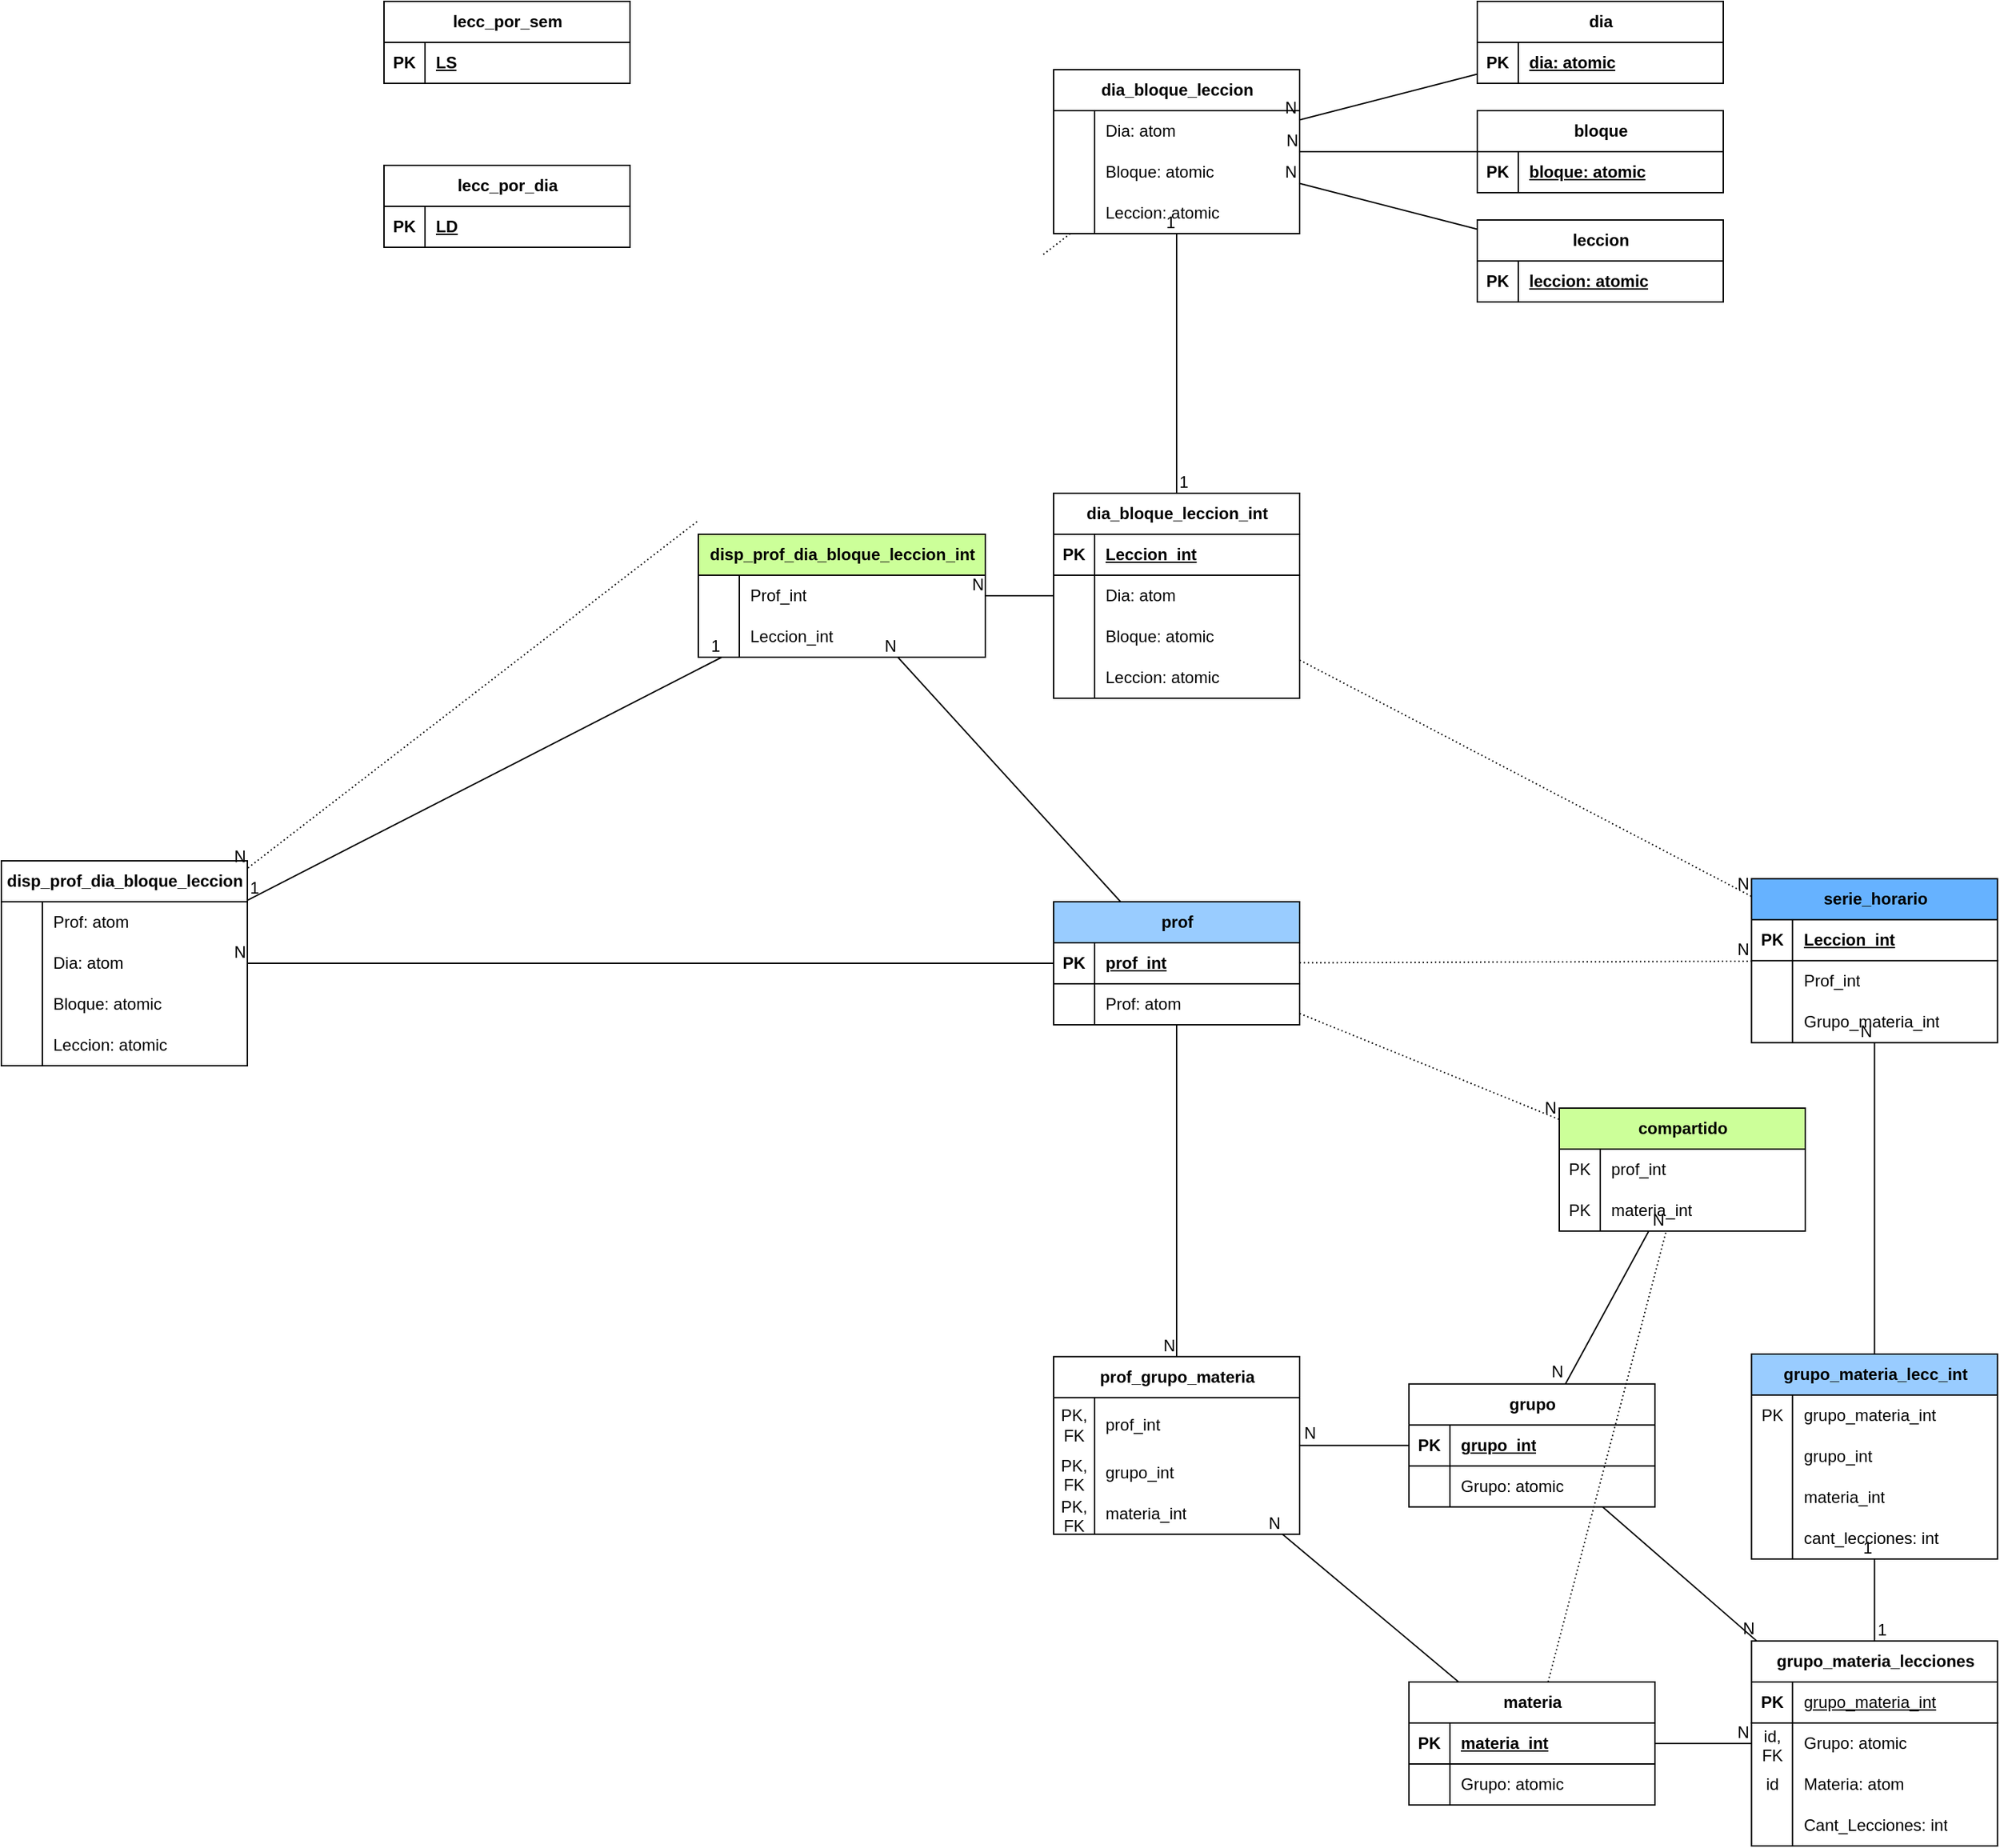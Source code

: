 <mxfile version="28.0.6">
  <diagram name="Page-1" id="GeTILX0_y5l8tgD7iR8F">
    <mxGraphModel dx="2692" dy="1402" grid="1" gridSize="10" guides="1" tooltips="1" connect="1" arrows="1" fold="1" page="1" pageScale="1" pageWidth="1100" pageHeight="850" math="0" shadow="0">
      <root>
        <mxCell id="0" />
        <mxCell id="1" parent="0" />
        <mxCell id="hDhLvtuu5sf_86cTKNf_-22" value="grupo" style="shape=table;startSize=30;container=1;collapsible=1;childLayout=tableLayout;fixedRows=1;rowLines=0;fontStyle=1;align=center;resizeLast=1;html=1;" parent="1" vertex="1">
          <mxGeometry x="1070" y="1051.86" width="180" height="90" as="geometry">
            <mxRectangle x="190" y="260" width="70" height="30" as="alternateBounds" />
          </mxGeometry>
        </mxCell>
        <mxCell id="hDhLvtuu5sf_86cTKNf_-23" value="" style="shape=tableRow;horizontal=0;startSize=0;swimlaneHead=0;swimlaneBody=0;fillColor=none;collapsible=0;dropTarget=0;points=[[0,0.5],[1,0.5]];portConstraint=eastwest;top=0;left=0;right=0;bottom=1;" parent="hDhLvtuu5sf_86cTKNf_-22" vertex="1">
          <mxGeometry y="30" width="180" height="30" as="geometry" />
        </mxCell>
        <mxCell id="hDhLvtuu5sf_86cTKNf_-24" value="PK" style="shape=partialRectangle;connectable=0;fillColor=none;top=0;left=0;bottom=0;right=0;fontStyle=1;overflow=hidden;whiteSpace=wrap;html=1;" parent="hDhLvtuu5sf_86cTKNf_-23" vertex="1">
          <mxGeometry width="30" height="30" as="geometry">
            <mxRectangle width="30" height="30" as="alternateBounds" />
          </mxGeometry>
        </mxCell>
        <mxCell id="hDhLvtuu5sf_86cTKNf_-25" value="grupo_int" style="shape=partialRectangle;connectable=0;fillColor=none;top=0;left=0;bottom=0;right=0;align=left;spacingLeft=6;fontStyle=5;overflow=hidden;whiteSpace=wrap;html=1;" parent="hDhLvtuu5sf_86cTKNf_-23" vertex="1">
          <mxGeometry x="30" width="150" height="30" as="geometry">
            <mxRectangle width="150" height="30" as="alternateBounds" />
          </mxGeometry>
        </mxCell>
        <mxCell id="hDhLvtuu5sf_86cTKNf_-26" value="" style="shape=tableRow;horizontal=0;startSize=0;swimlaneHead=0;swimlaneBody=0;fillColor=none;collapsible=0;dropTarget=0;points=[[0,0.5],[1,0.5]];portConstraint=eastwest;top=0;left=0;right=0;bottom=0;" parent="hDhLvtuu5sf_86cTKNf_-22" vertex="1">
          <mxGeometry y="60" width="180" height="30" as="geometry" />
        </mxCell>
        <mxCell id="hDhLvtuu5sf_86cTKNf_-27" value="" style="shape=partialRectangle;connectable=0;fillColor=none;top=0;left=0;bottom=0;right=0;editable=1;overflow=hidden;whiteSpace=wrap;html=1;" parent="hDhLvtuu5sf_86cTKNf_-26" vertex="1">
          <mxGeometry width="30" height="30" as="geometry">
            <mxRectangle width="30" height="30" as="alternateBounds" />
          </mxGeometry>
        </mxCell>
        <mxCell id="hDhLvtuu5sf_86cTKNf_-28" value="Grupo: atomic" style="shape=partialRectangle;connectable=0;fillColor=none;top=0;left=0;bottom=0;right=0;align=left;spacingLeft=6;overflow=hidden;whiteSpace=wrap;html=1;" parent="hDhLvtuu5sf_86cTKNf_-26" vertex="1">
          <mxGeometry x="30" width="150" height="30" as="geometry">
            <mxRectangle width="150" height="30" as="alternateBounds" />
          </mxGeometry>
        </mxCell>
        <mxCell id="hDhLvtuu5sf_86cTKNf_-56" value="lecc_por_dia" style="shape=table;startSize=30;container=1;collapsible=1;childLayout=tableLayout;fixedRows=1;rowLines=0;fontStyle=1;align=center;resizeLast=1;html=1;" parent="1" vertex="1">
          <mxGeometry x="320" y="160" width="180" height="60" as="geometry" />
        </mxCell>
        <mxCell id="hDhLvtuu5sf_86cTKNf_-57" value="" style="shape=tableRow;horizontal=0;startSize=0;swimlaneHead=0;swimlaneBody=0;fillColor=none;collapsible=0;dropTarget=0;points=[[0,0.5],[1,0.5]];portConstraint=eastwest;top=0;left=0;right=0;bottom=1;" parent="hDhLvtuu5sf_86cTKNf_-56" vertex="1">
          <mxGeometry y="30" width="180" height="30" as="geometry" />
        </mxCell>
        <mxCell id="hDhLvtuu5sf_86cTKNf_-58" value="PK" style="shape=partialRectangle;connectable=0;fillColor=none;top=0;left=0;bottom=0;right=0;fontStyle=1;overflow=hidden;whiteSpace=wrap;html=1;" parent="hDhLvtuu5sf_86cTKNf_-57" vertex="1">
          <mxGeometry width="30" height="30" as="geometry">
            <mxRectangle width="30" height="30" as="alternateBounds" />
          </mxGeometry>
        </mxCell>
        <mxCell id="hDhLvtuu5sf_86cTKNf_-59" value="LD" style="shape=partialRectangle;connectable=0;fillColor=none;top=0;left=0;bottom=0;right=0;align=left;spacingLeft=6;fontStyle=5;overflow=hidden;whiteSpace=wrap;html=1;" parent="hDhLvtuu5sf_86cTKNf_-57" vertex="1">
          <mxGeometry x="30" width="150" height="30" as="geometry">
            <mxRectangle width="150" height="30" as="alternateBounds" />
          </mxGeometry>
        </mxCell>
        <mxCell id="hDhLvtuu5sf_86cTKNf_-72" value="prof" style="shape=table;startSize=30;container=1;collapsible=1;childLayout=tableLayout;fixedRows=1;rowLines=0;fontStyle=1;align=center;resizeLast=1;html=1;fillColor=#99CCFF;" parent="1" vertex="1">
          <mxGeometry x="810" y="699" width="180" height="90" as="geometry">
            <mxRectangle x="190" y="260" width="70" height="30" as="alternateBounds" />
          </mxGeometry>
        </mxCell>
        <mxCell id="hDhLvtuu5sf_86cTKNf_-73" value="" style="shape=tableRow;horizontal=0;startSize=0;swimlaneHead=0;swimlaneBody=0;fillColor=none;collapsible=0;dropTarget=0;points=[[0,0.5],[1,0.5]];portConstraint=eastwest;top=0;left=0;right=0;bottom=1;" parent="hDhLvtuu5sf_86cTKNf_-72" vertex="1">
          <mxGeometry y="30" width="180" height="30" as="geometry" />
        </mxCell>
        <mxCell id="hDhLvtuu5sf_86cTKNf_-74" value="PK" style="shape=partialRectangle;connectable=0;fillColor=none;top=0;left=0;bottom=0;right=0;fontStyle=1;overflow=hidden;whiteSpace=wrap;html=1;" parent="hDhLvtuu5sf_86cTKNf_-73" vertex="1">
          <mxGeometry width="30" height="30" as="geometry">
            <mxRectangle width="30" height="30" as="alternateBounds" />
          </mxGeometry>
        </mxCell>
        <mxCell id="hDhLvtuu5sf_86cTKNf_-75" value="prof_int" style="shape=partialRectangle;connectable=0;fillColor=none;top=0;left=0;bottom=0;right=0;align=left;spacingLeft=6;fontStyle=5;overflow=hidden;whiteSpace=wrap;html=1;" parent="hDhLvtuu5sf_86cTKNf_-73" vertex="1">
          <mxGeometry x="30" width="150" height="30" as="geometry">
            <mxRectangle width="150" height="30" as="alternateBounds" />
          </mxGeometry>
        </mxCell>
        <mxCell id="hDhLvtuu5sf_86cTKNf_-76" value="" style="shape=tableRow;horizontal=0;startSize=0;swimlaneHead=0;swimlaneBody=0;fillColor=none;collapsible=0;dropTarget=0;points=[[0,0.5],[1,0.5]];portConstraint=eastwest;top=0;left=0;right=0;bottom=0;" parent="hDhLvtuu5sf_86cTKNf_-72" vertex="1">
          <mxGeometry y="60" width="180" height="30" as="geometry" />
        </mxCell>
        <mxCell id="hDhLvtuu5sf_86cTKNf_-77" value="" style="shape=partialRectangle;connectable=0;fillColor=none;top=0;left=0;bottom=0;right=0;editable=1;overflow=hidden;whiteSpace=wrap;html=1;" parent="hDhLvtuu5sf_86cTKNf_-76" vertex="1">
          <mxGeometry width="30" height="30" as="geometry">
            <mxRectangle width="30" height="30" as="alternateBounds" />
          </mxGeometry>
        </mxCell>
        <mxCell id="hDhLvtuu5sf_86cTKNf_-78" value="Prof: atom" style="shape=partialRectangle;connectable=0;fillColor=none;top=0;left=0;bottom=0;right=0;align=left;spacingLeft=6;overflow=hidden;whiteSpace=wrap;html=1;" parent="hDhLvtuu5sf_86cTKNf_-76" vertex="1">
          <mxGeometry x="30" width="150" height="30" as="geometry">
            <mxRectangle width="150" height="30" as="alternateBounds" />
          </mxGeometry>
        </mxCell>
        <mxCell id="hDhLvtuu5sf_86cTKNf_-96" value="prof_grupo_materia" style="shape=table;startSize=30;container=1;collapsible=1;childLayout=tableLayout;fixedRows=1;rowLines=0;fontStyle=1;align=center;resizeLast=1;html=1;" parent="1" vertex="1">
          <mxGeometry x="810" y="1031.86" width="180" height="130" as="geometry" />
        </mxCell>
        <mxCell id="hDhLvtuu5sf_86cTKNf_-100" value="" style="shape=tableRow;horizontal=0;startSize=0;swimlaneHead=0;swimlaneBody=0;fillColor=none;collapsible=0;dropTarget=0;points=[[0,0.5],[1,0.5]];portConstraint=eastwest;top=0;left=0;right=0;bottom=0;" parent="hDhLvtuu5sf_86cTKNf_-96" vertex="1">
          <mxGeometry y="30" width="180" height="40" as="geometry" />
        </mxCell>
        <mxCell id="hDhLvtuu5sf_86cTKNf_-101" value="PK, FK" style="shape=partialRectangle;connectable=0;fillColor=none;top=0;left=0;bottom=0;right=0;editable=1;overflow=hidden;whiteSpace=wrap;html=1;" parent="hDhLvtuu5sf_86cTKNf_-100" vertex="1">
          <mxGeometry width="30" height="40" as="geometry">
            <mxRectangle width="30" height="40" as="alternateBounds" />
          </mxGeometry>
        </mxCell>
        <mxCell id="hDhLvtuu5sf_86cTKNf_-102" value="prof_int" style="shape=partialRectangle;connectable=0;fillColor=none;top=0;left=0;bottom=0;right=0;align=left;spacingLeft=6;overflow=hidden;whiteSpace=wrap;html=1;" parent="hDhLvtuu5sf_86cTKNf_-100" vertex="1">
          <mxGeometry x="30" width="150" height="40" as="geometry">
            <mxRectangle width="150" height="40" as="alternateBounds" />
          </mxGeometry>
        </mxCell>
        <mxCell id="hDhLvtuu5sf_86cTKNf_-103" value="" style="shape=tableRow;horizontal=0;startSize=0;swimlaneHead=0;swimlaneBody=0;fillColor=none;collapsible=0;dropTarget=0;points=[[0,0.5],[1,0.5]];portConstraint=eastwest;top=0;left=0;right=0;bottom=0;" parent="hDhLvtuu5sf_86cTKNf_-96" vertex="1">
          <mxGeometry y="70" width="180" height="30" as="geometry" />
        </mxCell>
        <mxCell id="hDhLvtuu5sf_86cTKNf_-104" value="PK, FK" style="shape=partialRectangle;connectable=0;fillColor=none;top=0;left=0;bottom=0;right=0;editable=1;overflow=hidden;whiteSpace=wrap;html=1;" parent="hDhLvtuu5sf_86cTKNf_-103" vertex="1">
          <mxGeometry width="30" height="30" as="geometry">
            <mxRectangle width="30" height="30" as="alternateBounds" />
          </mxGeometry>
        </mxCell>
        <mxCell id="hDhLvtuu5sf_86cTKNf_-105" value="grupo_int" style="shape=partialRectangle;connectable=0;fillColor=none;top=0;left=0;bottom=0;right=0;align=left;spacingLeft=6;overflow=hidden;whiteSpace=wrap;html=1;" parent="hDhLvtuu5sf_86cTKNf_-103" vertex="1">
          <mxGeometry x="30" width="150" height="30" as="geometry">
            <mxRectangle width="150" height="30" as="alternateBounds" />
          </mxGeometry>
        </mxCell>
        <mxCell id="hDhLvtuu5sf_86cTKNf_-106" value="" style="shape=tableRow;horizontal=0;startSize=0;swimlaneHead=0;swimlaneBody=0;fillColor=none;collapsible=0;dropTarget=0;points=[[0,0.5],[1,0.5]];portConstraint=eastwest;top=0;left=0;right=0;bottom=0;" parent="hDhLvtuu5sf_86cTKNf_-96" vertex="1">
          <mxGeometry y="100" width="180" height="30" as="geometry" />
        </mxCell>
        <mxCell id="hDhLvtuu5sf_86cTKNf_-107" value="PK, FK" style="shape=partialRectangle;connectable=0;fillColor=none;top=0;left=0;bottom=0;right=0;editable=1;overflow=hidden;whiteSpace=wrap;html=1;" parent="hDhLvtuu5sf_86cTKNf_-106" vertex="1">
          <mxGeometry width="30" height="30" as="geometry">
            <mxRectangle width="30" height="30" as="alternateBounds" />
          </mxGeometry>
        </mxCell>
        <mxCell id="hDhLvtuu5sf_86cTKNf_-108" value="materia_int" style="shape=partialRectangle;connectable=0;fillColor=none;top=0;left=0;bottom=0;right=0;align=left;spacingLeft=6;overflow=hidden;whiteSpace=wrap;html=1;" parent="hDhLvtuu5sf_86cTKNf_-106" vertex="1">
          <mxGeometry x="30" width="150" height="30" as="geometry">
            <mxRectangle width="150" height="30" as="alternateBounds" />
          </mxGeometry>
        </mxCell>
        <mxCell id="hDhLvtuu5sf_86cTKNf_-128" value="serie_horario" style="shape=table;startSize=30;container=1;collapsible=1;childLayout=tableLayout;fixedRows=1;rowLines=0;fontStyle=1;align=center;resizeLast=1;html=1;fillColor=#66B2FF;" parent="1" vertex="1">
          <mxGeometry x="1320.68" y="682.14" width="180" height="120" as="geometry" />
        </mxCell>
        <mxCell id="hDhLvtuu5sf_86cTKNf_-129" value="" style="shape=tableRow;horizontal=0;startSize=0;swimlaneHead=0;swimlaneBody=0;fillColor=none;collapsible=0;dropTarget=0;points=[[0,0.5],[1,0.5]];portConstraint=eastwest;top=0;left=0;right=0;bottom=1;" parent="hDhLvtuu5sf_86cTKNf_-128" vertex="1">
          <mxGeometry y="30" width="180" height="30" as="geometry" />
        </mxCell>
        <mxCell id="hDhLvtuu5sf_86cTKNf_-130" value="PK" style="shape=partialRectangle;connectable=0;fillColor=none;top=0;left=0;bottom=0;right=0;fontStyle=1;overflow=hidden;whiteSpace=wrap;html=1;" parent="hDhLvtuu5sf_86cTKNf_-129" vertex="1">
          <mxGeometry width="30" height="30" as="geometry">
            <mxRectangle width="30" height="30" as="alternateBounds" />
          </mxGeometry>
        </mxCell>
        <mxCell id="hDhLvtuu5sf_86cTKNf_-131" value="Leccion_int" style="shape=partialRectangle;connectable=0;fillColor=none;top=0;left=0;bottom=0;right=0;align=left;spacingLeft=6;fontStyle=5;overflow=hidden;whiteSpace=wrap;html=1;" parent="hDhLvtuu5sf_86cTKNf_-129" vertex="1">
          <mxGeometry x="30" width="150" height="30" as="geometry">
            <mxRectangle width="150" height="30" as="alternateBounds" />
          </mxGeometry>
        </mxCell>
        <mxCell id="hDhLvtuu5sf_86cTKNf_-138" value="" style="shape=tableRow;horizontal=0;startSize=0;swimlaneHead=0;swimlaneBody=0;fillColor=none;collapsible=0;dropTarget=0;points=[[0,0.5],[1,0.5]];portConstraint=eastwest;top=0;left=0;right=0;bottom=0;" parent="hDhLvtuu5sf_86cTKNf_-128" vertex="1">
          <mxGeometry y="60" width="180" height="30" as="geometry" />
        </mxCell>
        <mxCell id="hDhLvtuu5sf_86cTKNf_-139" value="" style="shape=partialRectangle;connectable=0;fillColor=none;top=0;left=0;bottom=0;right=0;editable=1;overflow=hidden;whiteSpace=wrap;html=1;" parent="hDhLvtuu5sf_86cTKNf_-138" vertex="1">
          <mxGeometry width="30" height="30" as="geometry">
            <mxRectangle width="30" height="30" as="alternateBounds" />
          </mxGeometry>
        </mxCell>
        <mxCell id="hDhLvtuu5sf_86cTKNf_-140" value="Prof_int" style="shape=partialRectangle;connectable=0;fillColor=none;top=0;left=0;bottom=0;right=0;align=left;spacingLeft=6;overflow=hidden;whiteSpace=wrap;html=1;" parent="hDhLvtuu5sf_86cTKNf_-138" vertex="1">
          <mxGeometry x="30" width="150" height="30" as="geometry">
            <mxRectangle width="150" height="30" as="alternateBounds" />
          </mxGeometry>
        </mxCell>
        <mxCell id="hDhLvtuu5sf_86cTKNf_-141" value="" style="shape=tableRow;horizontal=0;startSize=0;swimlaneHead=0;swimlaneBody=0;fillColor=none;collapsible=0;dropTarget=0;points=[[0,0.5],[1,0.5]];portConstraint=eastwest;top=0;left=0;right=0;bottom=0;" parent="hDhLvtuu5sf_86cTKNf_-128" vertex="1">
          <mxGeometry y="90" width="180" height="30" as="geometry" />
        </mxCell>
        <mxCell id="hDhLvtuu5sf_86cTKNf_-142" value="" style="shape=partialRectangle;connectable=0;fillColor=none;top=0;left=0;bottom=0;right=0;editable=1;overflow=hidden;whiteSpace=wrap;html=1;" parent="hDhLvtuu5sf_86cTKNf_-141" vertex="1">
          <mxGeometry width="30" height="30" as="geometry">
            <mxRectangle width="30" height="30" as="alternateBounds" />
          </mxGeometry>
        </mxCell>
        <mxCell id="hDhLvtuu5sf_86cTKNf_-143" value="Grupo_materia_int" style="shape=partialRectangle;connectable=0;fillColor=none;top=0;left=0;bottom=0;right=0;align=left;spacingLeft=6;overflow=hidden;whiteSpace=wrap;html=1;" parent="hDhLvtuu5sf_86cTKNf_-141" vertex="1">
          <mxGeometry x="30" width="150" height="30" as="geometry">
            <mxRectangle width="150" height="30" as="alternateBounds" />
          </mxGeometry>
        </mxCell>
        <mxCell id="hDhLvtuu5sf_86cTKNf_-160" value="" style="endArrow=none;html=1;rounded=0;dashed=1;dashPattern=1 2;" parent="1" source="hDhLvtuu5sf_86cTKNf_-72" target="hDhLvtuu5sf_86cTKNf_-128" edge="1">
          <mxGeometry relative="1" as="geometry">
            <mxPoint x="1490" y="220" as="sourcePoint" />
            <mxPoint x="1650" y="220" as="targetPoint" />
          </mxGeometry>
        </mxCell>
        <mxCell id="hDhLvtuu5sf_86cTKNf_-161" value="N" style="resizable=0;html=1;whiteSpace=wrap;align=right;verticalAlign=bottom;" parent="hDhLvtuu5sf_86cTKNf_-160" connectable="0" vertex="1">
          <mxGeometry x="1" relative="1" as="geometry" />
        </mxCell>
        <mxCell id="hDhLvtuu5sf_86cTKNf_-164" value="dia_bloque_leccion" style="shape=table;startSize=30;container=1;collapsible=1;childLayout=tableLayout;fixedRows=1;rowLines=0;fontStyle=1;align=center;resizeLast=1;html=1;" parent="1" vertex="1">
          <mxGeometry x="810" y="90" width="180" height="120" as="geometry" />
        </mxCell>
        <mxCell id="hDhLvtuu5sf_86cTKNf_-168" value="" style="shape=tableRow;horizontal=0;startSize=0;swimlaneHead=0;swimlaneBody=0;fillColor=none;collapsible=0;dropTarget=0;points=[[0,0.5],[1,0.5]];portConstraint=eastwest;top=0;left=0;right=0;bottom=0;" parent="hDhLvtuu5sf_86cTKNf_-164" vertex="1">
          <mxGeometry y="30" width="180" height="30" as="geometry" />
        </mxCell>
        <mxCell id="hDhLvtuu5sf_86cTKNf_-169" value="" style="shape=partialRectangle;connectable=0;fillColor=none;top=0;left=0;bottom=0;right=0;editable=1;overflow=hidden;whiteSpace=wrap;html=1;" parent="hDhLvtuu5sf_86cTKNf_-168" vertex="1">
          <mxGeometry width="30" height="30" as="geometry">
            <mxRectangle width="30" height="30" as="alternateBounds" />
          </mxGeometry>
        </mxCell>
        <mxCell id="hDhLvtuu5sf_86cTKNf_-170" value="Dia: atom" style="shape=partialRectangle;connectable=0;fillColor=none;top=0;left=0;bottom=0;right=0;align=left;spacingLeft=6;overflow=hidden;whiteSpace=wrap;html=1;" parent="hDhLvtuu5sf_86cTKNf_-168" vertex="1">
          <mxGeometry x="30" width="150" height="30" as="geometry">
            <mxRectangle width="150" height="30" as="alternateBounds" />
          </mxGeometry>
        </mxCell>
        <mxCell id="hDhLvtuu5sf_86cTKNf_-171" value="" style="shape=tableRow;horizontal=0;startSize=0;swimlaneHead=0;swimlaneBody=0;fillColor=none;collapsible=0;dropTarget=0;points=[[0,0.5],[1,0.5]];portConstraint=eastwest;top=0;left=0;right=0;bottom=0;" parent="hDhLvtuu5sf_86cTKNf_-164" vertex="1">
          <mxGeometry y="60" width="180" height="30" as="geometry" />
        </mxCell>
        <mxCell id="hDhLvtuu5sf_86cTKNf_-172" value="" style="shape=partialRectangle;connectable=0;fillColor=none;top=0;left=0;bottom=0;right=0;editable=1;overflow=hidden;whiteSpace=wrap;html=1;" parent="hDhLvtuu5sf_86cTKNf_-171" vertex="1">
          <mxGeometry width="30" height="30" as="geometry">
            <mxRectangle width="30" height="30" as="alternateBounds" />
          </mxGeometry>
        </mxCell>
        <mxCell id="hDhLvtuu5sf_86cTKNf_-173" value="Bloque: atomic" style="shape=partialRectangle;connectable=0;fillColor=none;top=0;left=0;bottom=0;right=0;align=left;spacingLeft=6;overflow=hidden;whiteSpace=wrap;html=1;" parent="hDhLvtuu5sf_86cTKNf_-171" vertex="1">
          <mxGeometry x="30" width="150" height="30" as="geometry">
            <mxRectangle width="150" height="30" as="alternateBounds" />
          </mxGeometry>
        </mxCell>
        <mxCell id="hDhLvtuu5sf_86cTKNf_-174" value="" style="shape=tableRow;horizontal=0;startSize=0;swimlaneHead=0;swimlaneBody=0;fillColor=none;collapsible=0;dropTarget=0;points=[[0,0.5],[1,0.5]];portConstraint=eastwest;top=0;left=0;right=0;bottom=0;" parent="hDhLvtuu5sf_86cTKNf_-164" vertex="1">
          <mxGeometry y="90" width="180" height="30" as="geometry" />
        </mxCell>
        <mxCell id="hDhLvtuu5sf_86cTKNf_-175" value="" style="shape=partialRectangle;connectable=0;fillColor=none;top=0;left=0;bottom=0;right=0;editable=1;overflow=hidden;whiteSpace=wrap;html=1;" parent="hDhLvtuu5sf_86cTKNf_-174" vertex="1">
          <mxGeometry width="30" height="30" as="geometry">
            <mxRectangle width="30" height="30" as="alternateBounds" />
          </mxGeometry>
        </mxCell>
        <mxCell id="hDhLvtuu5sf_86cTKNf_-176" value="Leccion: atomic" style="shape=partialRectangle;connectable=0;fillColor=none;top=0;left=0;bottom=0;right=0;align=left;spacingLeft=6;overflow=hidden;whiteSpace=wrap;html=1;" parent="hDhLvtuu5sf_86cTKNf_-174" vertex="1">
          <mxGeometry x="30" width="150" height="30" as="geometry">
            <mxRectangle width="150" height="30" as="alternateBounds" />
          </mxGeometry>
        </mxCell>
        <mxCell id="hDhLvtuu5sf_86cTKNf_-177" value="dia_bloque_leccion_int" style="shape=table;startSize=30;container=1;collapsible=1;childLayout=tableLayout;fixedRows=1;rowLines=0;fontStyle=1;align=center;resizeLast=1;html=1;" parent="1" vertex="1">
          <mxGeometry x="810" y="400" width="180" height="150" as="geometry" />
        </mxCell>
        <mxCell id="hDhLvtuu5sf_86cTKNf_-178" value="" style="shape=tableRow;horizontal=0;startSize=0;swimlaneHead=0;swimlaneBody=0;fillColor=none;collapsible=0;dropTarget=0;points=[[0,0.5],[1,0.5]];portConstraint=eastwest;top=0;left=0;right=0;bottom=1;" parent="hDhLvtuu5sf_86cTKNf_-177" vertex="1">
          <mxGeometry y="30" width="180" height="30" as="geometry" />
        </mxCell>
        <mxCell id="hDhLvtuu5sf_86cTKNf_-179" value="PK" style="shape=partialRectangle;connectable=0;fillColor=none;top=0;left=0;bottom=0;right=0;fontStyle=1;overflow=hidden;whiteSpace=wrap;html=1;" parent="hDhLvtuu5sf_86cTKNf_-178" vertex="1">
          <mxGeometry width="30" height="30" as="geometry">
            <mxRectangle width="30" height="30" as="alternateBounds" />
          </mxGeometry>
        </mxCell>
        <mxCell id="hDhLvtuu5sf_86cTKNf_-180" value="Leccion_int" style="shape=partialRectangle;connectable=0;fillColor=none;top=0;left=0;bottom=0;right=0;align=left;spacingLeft=6;fontStyle=5;overflow=hidden;whiteSpace=wrap;html=1;" parent="hDhLvtuu5sf_86cTKNf_-178" vertex="1">
          <mxGeometry x="30" width="150" height="30" as="geometry">
            <mxRectangle width="150" height="30" as="alternateBounds" />
          </mxGeometry>
        </mxCell>
        <mxCell id="hDhLvtuu5sf_86cTKNf_-181" value="" style="shape=tableRow;horizontal=0;startSize=0;swimlaneHead=0;swimlaneBody=0;fillColor=none;collapsible=0;dropTarget=0;points=[[0,0.5],[1,0.5]];portConstraint=eastwest;top=0;left=0;right=0;bottom=0;" parent="hDhLvtuu5sf_86cTKNf_-177" vertex="1">
          <mxGeometry y="60" width="180" height="30" as="geometry" />
        </mxCell>
        <mxCell id="hDhLvtuu5sf_86cTKNf_-182" value="" style="shape=partialRectangle;connectable=0;fillColor=none;top=0;left=0;bottom=0;right=0;editable=1;overflow=hidden;whiteSpace=wrap;html=1;" parent="hDhLvtuu5sf_86cTKNf_-181" vertex="1">
          <mxGeometry width="30" height="30" as="geometry">
            <mxRectangle width="30" height="30" as="alternateBounds" />
          </mxGeometry>
        </mxCell>
        <mxCell id="hDhLvtuu5sf_86cTKNf_-183" value="Dia: atom" style="shape=partialRectangle;connectable=0;fillColor=none;top=0;left=0;bottom=0;right=0;align=left;spacingLeft=6;overflow=hidden;whiteSpace=wrap;html=1;" parent="hDhLvtuu5sf_86cTKNf_-181" vertex="1">
          <mxGeometry x="30" width="150" height="30" as="geometry">
            <mxRectangle width="150" height="30" as="alternateBounds" />
          </mxGeometry>
        </mxCell>
        <mxCell id="hDhLvtuu5sf_86cTKNf_-184" value="" style="shape=tableRow;horizontal=0;startSize=0;swimlaneHead=0;swimlaneBody=0;fillColor=none;collapsible=0;dropTarget=0;points=[[0,0.5],[1,0.5]];portConstraint=eastwest;top=0;left=0;right=0;bottom=0;" parent="hDhLvtuu5sf_86cTKNf_-177" vertex="1">
          <mxGeometry y="90" width="180" height="30" as="geometry" />
        </mxCell>
        <mxCell id="hDhLvtuu5sf_86cTKNf_-185" value="" style="shape=partialRectangle;connectable=0;fillColor=none;top=0;left=0;bottom=0;right=0;editable=1;overflow=hidden;whiteSpace=wrap;html=1;" parent="hDhLvtuu5sf_86cTKNf_-184" vertex="1">
          <mxGeometry width="30" height="30" as="geometry">
            <mxRectangle width="30" height="30" as="alternateBounds" />
          </mxGeometry>
        </mxCell>
        <mxCell id="hDhLvtuu5sf_86cTKNf_-186" value="Bloque: atomic" style="shape=partialRectangle;connectable=0;fillColor=none;top=0;left=0;bottom=0;right=0;align=left;spacingLeft=6;overflow=hidden;whiteSpace=wrap;html=1;" parent="hDhLvtuu5sf_86cTKNf_-184" vertex="1">
          <mxGeometry x="30" width="150" height="30" as="geometry">
            <mxRectangle width="150" height="30" as="alternateBounds" />
          </mxGeometry>
        </mxCell>
        <mxCell id="hDhLvtuu5sf_86cTKNf_-187" value="" style="shape=tableRow;horizontal=0;startSize=0;swimlaneHead=0;swimlaneBody=0;fillColor=none;collapsible=0;dropTarget=0;points=[[0,0.5],[1,0.5]];portConstraint=eastwest;top=0;left=0;right=0;bottom=0;" parent="hDhLvtuu5sf_86cTKNf_-177" vertex="1">
          <mxGeometry y="120" width="180" height="30" as="geometry" />
        </mxCell>
        <mxCell id="hDhLvtuu5sf_86cTKNf_-188" value="" style="shape=partialRectangle;connectable=0;fillColor=none;top=0;left=0;bottom=0;right=0;editable=1;overflow=hidden;whiteSpace=wrap;html=1;" parent="hDhLvtuu5sf_86cTKNf_-187" vertex="1">
          <mxGeometry width="30" height="30" as="geometry">
            <mxRectangle width="30" height="30" as="alternateBounds" />
          </mxGeometry>
        </mxCell>
        <mxCell id="hDhLvtuu5sf_86cTKNf_-189" value="Leccion: atomic" style="shape=partialRectangle;connectable=0;fillColor=none;top=0;left=0;bottom=0;right=0;align=left;spacingLeft=6;overflow=hidden;whiteSpace=wrap;html=1;" parent="hDhLvtuu5sf_86cTKNf_-187" vertex="1">
          <mxGeometry x="30" width="150" height="30" as="geometry">
            <mxRectangle width="150" height="30" as="alternateBounds" />
          </mxGeometry>
        </mxCell>
        <mxCell id="hDhLvtuu5sf_86cTKNf_-190" value="" style="endArrow=none;html=1;rounded=0;" parent="1" source="hDhLvtuu5sf_86cTKNf_-177" target="hDhLvtuu5sf_86cTKNf_-164" edge="1">
          <mxGeometry relative="1" as="geometry">
            <mxPoint x="670" y="80" as="sourcePoint" />
            <mxPoint x="830" y="80" as="targetPoint" />
          </mxGeometry>
        </mxCell>
        <mxCell id="hDhLvtuu5sf_86cTKNf_-191" value="1" style="resizable=0;html=1;whiteSpace=wrap;align=left;verticalAlign=bottom;" parent="hDhLvtuu5sf_86cTKNf_-190" connectable="0" vertex="1">
          <mxGeometry x="-1" relative="1" as="geometry" />
        </mxCell>
        <mxCell id="hDhLvtuu5sf_86cTKNf_-192" value="1" style="resizable=0;html=1;whiteSpace=wrap;align=right;verticalAlign=bottom;" parent="hDhLvtuu5sf_86cTKNf_-190" connectable="0" vertex="1">
          <mxGeometry x="1" relative="1" as="geometry" />
        </mxCell>
        <mxCell id="hDhLvtuu5sf_86cTKNf_-193" value="" style="endArrow=none;html=1;rounded=0;dashed=1;dashPattern=1 2;" parent="1" source="hDhLvtuu5sf_86cTKNf_-177" target="hDhLvtuu5sf_86cTKNf_-128" edge="1">
          <mxGeometry relative="1" as="geometry">
            <mxPoint x="890" y="30" as="sourcePoint" />
            <mxPoint x="1050" y="30" as="targetPoint" />
          </mxGeometry>
        </mxCell>
        <mxCell id="hDhLvtuu5sf_86cTKNf_-194" value="N" style="resizable=0;html=1;whiteSpace=wrap;align=right;verticalAlign=bottom;" parent="hDhLvtuu5sf_86cTKNf_-193" connectable="0" vertex="1">
          <mxGeometry x="1" relative="1" as="geometry" />
        </mxCell>
        <mxCell id="hDhLvtuu5sf_86cTKNf_-208" value="disp_prof_dia_bloque_leccion" style="shape=table;startSize=30;container=1;collapsible=1;childLayout=tableLayout;fixedRows=1;rowLines=0;fontStyle=1;align=center;resizeLast=1;html=1;" parent="1" vertex="1">
          <mxGeometry x="40" y="669" width="180" height="150" as="geometry" />
        </mxCell>
        <mxCell id="hDhLvtuu5sf_86cTKNf_-212" value="" style="shape=tableRow;horizontal=0;startSize=0;swimlaneHead=0;swimlaneBody=0;fillColor=none;collapsible=0;dropTarget=0;points=[[0,0.5],[1,0.5]];portConstraint=eastwest;top=0;left=0;right=0;bottom=0;" parent="hDhLvtuu5sf_86cTKNf_-208" vertex="1">
          <mxGeometry y="30" width="180" height="30" as="geometry" />
        </mxCell>
        <mxCell id="hDhLvtuu5sf_86cTKNf_-213" value="" style="shape=partialRectangle;connectable=0;fillColor=none;top=0;left=0;bottom=0;right=0;editable=1;overflow=hidden;whiteSpace=wrap;html=1;" parent="hDhLvtuu5sf_86cTKNf_-212" vertex="1">
          <mxGeometry width="30" height="30" as="geometry">
            <mxRectangle width="30" height="30" as="alternateBounds" />
          </mxGeometry>
        </mxCell>
        <mxCell id="hDhLvtuu5sf_86cTKNf_-214" value="Prof: atom" style="shape=partialRectangle;connectable=0;fillColor=none;top=0;left=0;bottom=0;right=0;align=left;spacingLeft=6;overflow=hidden;whiteSpace=wrap;html=1;" parent="hDhLvtuu5sf_86cTKNf_-212" vertex="1">
          <mxGeometry x="30" width="150" height="30" as="geometry">
            <mxRectangle width="150" height="30" as="alternateBounds" />
          </mxGeometry>
        </mxCell>
        <mxCell id="hDhLvtuu5sf_86cTKNf_-215" value="" style="shape=tableRow;horizontal=0;startSize=0;swimlaneHead=0;swimlaneBody=0;fillColor=none;collapsible=0;dropTarget=0;points=[[0,0.5],[1,0.5]];portConstraint=eastwest;top=0;left=0;right=0;bottom=0;" parent="hDhLvtuu5sf_86cTKNf_-208" vertex="1">
          <mxGeometry y="60" width="180" height="30" as="geometry" />
        </mxCell>
        <mxCell id="hDhLvtuu5sf_86cTKNf_-216" value="" style="shape=partialRectangle;connectable=0;fillColor=none;top=0;left=0;bottom=0;right=0;editable=1;overflow=hidden;whiteSpace=wrap;html=1;" parent="hDhLvtuu5sf_86cTKNf_-215" vertex="1">
          <mxGeometry width="30" height="30" as="geometry">
            <mxRectangle width="30" height="30" as="alternateBounds" />
          </mxGeometry>
        </mxCell>
        <mxCell id="hDhLvtuu5sf_86cTKNf_-217" value="Dia: atom" style="shape=partialRectangle;connectable=0;fillColor=none;top=0;left=0;bottom=0;right=0;align=left;spacingLeft=6;overflow=hidden;whiteSpace=wrap;html=1;" parent="hDhLvtuu5sf_86cTKNf_-215" vertex="1">
          <mxGeometry x="30" width="150" height="30" as="geometry">
            <mxRectangle width="150" height="30" as="alternateBounds" />
          </mxGeometry>
        </mxCell>
        <mxCell id="hDhLvtuu5sf_86cTKNf_-218" value="" style="shape=tableRow;horizontal=0;startSize=0;swimlaneHead=0;swimlaneBody=0;fillColor=none;collapsible=0;dropTarget=0;points=[[0,0.5],[1,0.5]];portConstraint=eastwest;top=0;left=0;right=0;bottom=0;" parent="hDhLvtuu5sf_86cTKNf_-208" vertex="1">
          <mxGeometry y="90" width="180" height="30" as="geometry" />
        </mxCell>
        <mxCell id="hDhLvtuu5sf_86cTKNf_-219" value="" style="shape=partialRectangle;connectable=0;fillColor=none;top=0;left=0;bottom=0;right=0;editable=1;overflow=hidden;whiteSpace=wrap;html=1;" parent="hDhLvtuu5sf_86cTKNf_-218" vertex="1">
          <mxGeometry width="30" height="30" as="geometry">
            <mxRectangle width="30" height="30" as="alternateBounds" />
          </mxGeometry>
        </mxCell>
        <mxCell id="hDhLvtuu5sf_86cTKNf_-220" value="Bloque: atomic" style="shape=partialRectangle;connectable=0;fillColor=none;top=0;left=0;bottom=0;right=0;align=left;spacingLeft=6;overflow=hidden;whiteSpace=wrap;html=1;" parent="hDhLvtuu5sf_86cTKNf_-218" vertex="1">
          <mxGeometry x="30" width="150" height="30" as="geometry">
            <mxRectangle width="150" height="30" as="alternateBounds" />
          </mxGeometry>
        </mxCell>
        <mxCell id="hDhLvtuu5sf_86cTKNf_-221" value="" style="shape=tableRow;horizontal=0;startSize=0;swimlaneHead=0;swimlaneBody=0;fillColor=none;collapsible=0;dropTarget=0;points=[[0,0.5],[1,0.5]];portConstraint=eastwest;top=0;left=0;right=0;bottom=0;" parent="hDhLvtuu5sf_86cTKNf_-208" vertex="1">
          <mxGeometry y="120" width="180" height="30" as="geometry" />
        </mxCell>
        <mxCell id="hDhLvtuu5sf_86cTKNf_-222" value="" style="shape=partialRectangle;connectable=0;fillColor=none;top=0;left=0;bottom=0;right=0;editable=1;overflow=hidden;whiteSpace=wrap;html=1;" parent="hDhLvtuu5sf_86cTKNf_-221" vertex="1">
          <mxGeometry width="30" height="30" as="geometry">
            <mxRectangle width="30" height="30" as="alternateBounds" />
          </mxGeometry>
        </mxCell>
        <mxCell id="hDhLvtuu5sf_86cTKNf_-223" value="Leccion: atomic" style="shape=partialRectangle;connectable=0;fillColor=none;top=0;left=0;bottom=0;right=0;align=left;spacingLeft=6;overflow=hidden;whiteSpace=wrap;html=1;" parent="hDhLvtuu5sf_86cTKNf_-221" vertex="1">
          <mxGeometry x="30" width="150" height="30" as="geometry">
            <mxRectangle width="150" height="30" as="alternateBounds" />
          </mxGeometry>
        </mxCell>
        <mxCell id="hDhLvtuu5sf_86cTKNf_-226" value="" style="endArrow=none;html=1;rounded=0;dashed=1;dashPattern=1 2;" parent="1" source="hDhLvtuu5sf_86cTKNf_-164" target="hDhLvtuu5sf_86cTKNf_-208" edge="1">
          <mxGeometry relative="1" as="geometry">
            <mxPoint x="880" y="270" as="sourcePoint" />
            <mxPoint x="1040" y="270" as="targetPoint" />
          </mxGeometry>
        </mxCell>
        <mxCell id="hDhLvtuu5sf_86cTKNf_-227" value="N" style="resizable=0;html=1;whiteSpace=wrap;align=right;verticalAlign=bottom;" parent="hDhLvtuu5sf_86cTKNf_-226" connectable="0" vertex="1">
          <mxGeometry x="1" relative="1" as="geometry" />
        </mxCell>
        <mxCell id="hDhLvtuu5sf_86cTKNf_-228" value="disp_prof_dia_bloque_leccion_int" style="shape=table;startSize=30;container=1;collapsible=1;childLayout=tableLayout;fixedRows=1;rowLines=0;fontStyle=1;align=center;resizeLast=1;html=1;fillColor=#CCFF99;" parent="1" vertex="1">
          <mxGeometry x="550" y="430" width="210" height="90" as="geometry" />
        </mxCell>
        <mxCell id="hDhLvtuu5sf_86cTKNf_-229" value="" style="shape=tableRow;horizontal=0;startSize=0;swimlaneHead=0;swimlaneBody=0;fillColor=none;collapsible=0;dropTarget=0;points=[[0,0.5],[1,0.5]];portConstraint=eastwest;top=0;left=0;right=0;bottom=0;" parent="hDhLvtuu5sf_86cTKNf_-228" vertex="1">
          <mxGeometry y="30" width="210" height="30" as="geometry" />
        </mxCell>
        <mxCell id="hDhLvtuu5sf_86cTKNf_-230" value="" style="shape=partialRectangle;connectable=0;fillColor=none;top=0;left=0;bottom=0;right=0;editable=1;overflow=hidden;whiteSpace=wrap;html=1;" parent="hDhLvtuu5sf_86cTKNf_-229" vertex="1">
          <mxGeometry width="30" height="30" as="geometry">
            <mxRectangle width="30" height="30" as="alternateBounds" />
          </mxGeometry>
        </mxCell>
        <mxCell id="hDhLvtuu5sf_86cTKNf_-231" value="Prof_int" style="shape=partialRectangle;connectable=0;fillColor=none;top=0;left=0;bottom=0;right=0;align=left;spacingLeft=6;overflow=hidden;whiteSpace=wrap;html=1;" parent="hDhLvtuu5sf_86cTKNf_-229" vertex="1">
          <mxGeometry x="30" width="180" height="30" as="geometry">
            <mxRectangle width="180" height="30" as="alternateBounds" />
          </mxGeometry>
        </mxCell>
        <mxCell id="hDhLvtuu5sf_86cTKNf_-232" value="" style="shape=tableRow;horizontal=0;startSize=0;swimlaneHead=0;swimlaneBody=0;fillColor=none;collapsible=0;dropTarget=0;points=[[0,0.5],[1,0.5]];portConstraint=eastwest;top=0;left=0;right=0;bottom=0;" parent="hDhLvtuu5sf_86cTKNf_-228" vertex="1">
          <mxGeometry y="60" width="210" height="30" as="geometry" />
        </mxCell>
        <mxCell id="hDhLvtuu5sf_86cTKNf_-233" value="" style="shape=partialRectangle;connectable=0;fillColor=none;top=0;left=0;bottom=0;right=0;editable=1;overflow=hidden;whiteSpace=wrap;html=1;" parent="hDhLvtuu5sf_86cTKNf_-232" vertex="1">
          <mxGeometry width="30" height="30" as="geometry">
            <mxRectangle width="30" height="30" as="alternateBounds" />
          </mxGeometry>
        </mxCell>
        <mxCell id="hDhLvtuu5sf_86cTKNf_-234" value="Leccion_int" style="shape=partialRectangle;connectable=0;fillColor=none;top=0;left=0;bottom=0;right=0;align=left;spacingLeft=6;overflow=hidden;whiteSpace=wrap;html=1;" parent="hDhLvtuu5sf_86cTKNf_-232" vertex="1">
          <mxGeometry x="30" width="180" height="30" as="geometry">
            <mxRectangle width="180" height="30" as="alternateBounds" />
          </mxGeometry>
        </mxCell>
        <mxCell id="hDhLvtuu5sf_86cTKNf_-246" value="" style="endArrow=none;html=1;rounded=0;" parent="1" source="hDhLvtuu5sf_86cTKNf_-72" target="hDhLvtuu5sf_86cTKNf_-208" edge="1">
          <mxGeometry relative="1" as="geometry">
            <mxPoint x="1630" y="930" as="sourcePoint" />
            <mxPoint x="1690" y="520" as="targetPoint" />
          </mxGeometry>
        </mxCell>
        <mxCell id="hDhLvtuu5sf_86cTKNf_-247" value="N" style="resizable=0;html=1;whiteSpace=wrap;align=right;verticalAlign=bottom;" parent="hDhLvtuu5sf_86cTKNf_-246" connectable="0" vertex="1">
          <mxGeometry x="1" relative="1" as="geometry" />
        </mxCell>
        <mxCell id="hDhLvtuu5sf_86cTKNf_-248" value="" style="endArrow=none;html=1;rounded=0;" parent="1" source="hDhLvtuu5sf_86cTKNf_-177" target="hDhLvtuu5sf_86cTKNf_-228" edge="1">
          <mxGeometry relative="1" as="geometry">
            <mxPoint x="720" y="320" as="sourcePoint" />
            <mxPoint x="880" y="320" as="targetPoint" />
          </mxGeometry>
        </mxCell>
        <mxCell id="hDhLvtuu5sf_86cTKNf_-249" value="N" style="resizable=0;html=1;whiteSpace=wrap;align=right;verticalAlign=bottom;" parent="hDhLvtuu5sf_86cTKNf_-248" connectable="0" vertex="1">
          <mxGeometry x="1" relative="1" as="geometry" />
        </mxCell>
        <mxCell id="hDhLvtuu5sf_86cTKNf_-250" value="" style="endArrow=none;html=1;rounded=0;" parent="1" source="hDhLvtuu5sf_86cTKNf_-208" target="hDhLvtuu5sf_86cTKNf_-228" edge="1">
          <mxGeometry relative="1" as="geometry">
            <mxPoint x="810" y="450" as="sourcePoint" />
            <mxPoint x="970" y="450" as="targetPoint" />
          </mxGeometry>
        </mxCell>
        <mxCell id="hDhLvtuu5sf_86cTKNf_-251" value="1" style="resizable=0;html=1;whiteSpace=wrap;align=left;verticalAlign=bottom;" parent="hDhLvtuu5sf_86cTKNf_-250" connectable="0" vertex="1">
          <mxGeometry x="-1" relative="1" as="geometry" />
        </mxCell>
        <mxCell id="hDhLvtuu5sf_86cTKNf_-252" value="1" style="resizable=0;html=1;whiteSpace=wrap;align=right;verticalAlign=bottom;" parent="hDhLvtuu5sf_86cTKNf_-250" connectable="0" vertex="1">
          <mxGeometry x="1" relative="1" as="geometry" />
        </mxCell>
        <mxCell id="hDhLvtuu5sf_86cTKNf_-80" value="grupo_materia_lecciones" style="shape=table;startSize=30;container=1;collapsible=1;childLayout=tableLayout;fixedRows=1;rowLines=0;fontStyle=1;align=center;resizeLast=1;html=1;" parent="1" vertex="1">
          <mxGeometry x="1320.68" y="1240" width="180" height="150" as="geometry" />
        </mxCell>
        <mxCell id="hDhLvtuu5sf_86cTKNf_-81" value="" style="shape=tableRow;horizontal=0;startSize=0;swimlaneHead=0;swimlaneBody=0;fillColor=none;collapsible=0;dropTarget=0;points=[[0,0.5],[1,0.5]];portConstraint=eastwest;top=0;left=0;right=0;bottom=1;" parent="hDhLvtuu5sf_86cTKNf_-80" vertex="1">
          <mxGeometry y="30" width="180" height="30" as="geometry" />
        </mxCell>
        <mxCell id="hDhLvtuu5sf_86cTKNf_-82" value="PK" style="shape=partialRectangle;connectable=0;fillColor=none;top=0;left=0;bottom=0;right=0;fontStyle=1;overflow=hidden;whiteSpace=wrap;html=1;" parent="hDhLvtuu5sf_86cTKNf_-81" vertex="1">
          <mxGeometry width="30" height="30" as="geometry">
            <mxRectangle width="30" height="30" as="alternateBounds" />
          </mxGeometry>
        </mxCell>
        <mxCell id="hDhLvtuu5sf_86cTKNf_-83" value="&lt;span style=&quot;font-weight: 400;&quot;&gt;grupo_materia_int&lt;/span&gt;" style="shape=partialRectangle;connectable=0;fillColor=none;top=0;left=0;bottom=0;right=0;align=left;spacingLeft=6;fontStyle=5;overflow=hidden;whiteSpace=wrap;html=1;" parent="hDhLvtuu5sf_86cTKNf_-81" vertex="1">
          <mxGeometry x="30" width="150" height="30" as="geometry">
            <mxRectangle width="150" height="30" as="alternateBounds" />
          </mxGeometry>
        </mxCell>
        <mxCell id="hDhLvtuu5sf_86cTKNf_-84" value="" style="shape=tableRow;horizontal=0;startSize=0;swimlaneHead=0;swimlaneBody=0;fillColor=none;collapsible=0;dropTarget=0;points=[[0,0.5],[1,0.5]];portConstraint=eastwest;top=0;left=0;right=0;bottom=0;" parent="hDhLvtuu5sf_86cTKNf_-80" vertex="1">
          <mxGeometry y="60" width="180" height="30" as="geometry" />
        </mxCell>
        <mxCell id="hDhLvtuu5sf_86cTKNf_-85" value="id, FK" style="shape=partialRectangle;connectable=0;fillColor=none;top=0;left=0;bottom=0;right=0;editable=1;overflow=hidden;whiteSpace=wrap;html=1;" parent="hDhLvtuu5sf_86cTKNf_-84" vertex="1">
          <mxGeometry width="30" height="30" as="geometry">
            <mxRectangle width="30" height="30" as="alternateBounds" />
          </mxGeometry>
        </mxCell>
        <mxCell id="hDhLvtuu5sf_86cTKNf_-86" value="Grupo: atomic" style="shape=partialRectangle;connectable=0;fillColor=none;top=0;left=0;bottom=0;right=0;align=left;spacingLeft=6;overflow=hidden;whiteSpace=wrap;html=1;" parent="hDhLvtuu5sf_86cTKNf_-84" vertex="1">
          <mxGeometry x="30" width="150" height="30" as="geometry">
            <mxRectangle width="150" height="30" as="alternateBounds" />
          </mxGeometry>
        </mxCell>
        <mxCell id="hDhLvtuu5sf_86cTKNf_-87" value="" style="shape=tableRow;horizontal=0;startSize=0;swimlaneHead=0;swimlaneBody=0;fillColor=none;collapsible=0;dropTarget=0;points=[[0,0.5],[1,0.5]];portConstraint=eastwest;top=0;left=0;right=0;bottom=0;" parent="hDhLvtuu5sf_86cTKNf_-80" vertex="1">
          <mxGeometry y="90" width="180" height="30" as="geometry" />
        </mxCell>
        <mxCell id="hDhLvtuu5sf_86cTKNf_-88" value="id" style="shape=partialRectangle;connectable=0;fillColor=none;top=0;left=0;bottom=0;right=0;editable=1;overflow=hidden;whiteSpace=wrap;html=1;" parent="hDhLvtuu5sf_86cTKNf_-87" vertex="1">
          <mxGeometry width="30" height="30" as="geometry">
            <mxRectangle width="30" height="30" as="alternateBounds" />
          </mxGeometry>
        </mxCell>
        <mxCell id="hDhLvtuu5sf_86cTKNf_-89" value="Materia: atom" style="shape=partialRectangle;connectable=0;fillColor=none;top=0;left=0;bottom=0;right=0;align=left;spacingLeft=6;overflow=hidden;whiteSpace=wrap;html=1;" parent="hDhLvtuu5sf_86cTKNf_-87" vertex="1">
          <mxGeometry x="30" width="150" height="30" as="geometry">
            <mxRectangle width="150" height="30" as="alternateBounds" />
          </mxGeometry>
        </mxCell>
        <mxCell id="hDhLvtuu5sf_86cTKNf_-90" value="" style="shape=tableRow;horizontal=0;startSize=0;swimlaneHead=0;swimlaneBody=0;fillColor=none;collapsible=0;dropTarget=0;points=[[0,0.5],[1,0.5]];portConstraint=eastwest;top=0;left=0;right=0;bottom=0;" parent="hDhLvtuu5sf_86cTKNf_-80" vertex="1">
          <mxGeometry y="120" width="180" height="30" as="geometry" />
        </mxCell>
        <mxCell id="hDhLvtuu5sf_86cTKNf_-91" value="" style="shape=partialRectangle;connectable=0;fillColor=none;top=0;left=0;bottom=0;right=0;editable=1;overflow=hidden;whiteSpace=wrap;html=1;" parent="hDhLvtuu5sf_86cTKNf_-90" vertex="1">
          <mxGeometry width="30" height="30" as="geometry">
            <mxRectangle width="30" height="30" as="alternateBounds" />
          </mxGeometry>
        </mxCell>
        <mxCell id="hDhLvtuu5sf_86cTKNf_-92" value="Cant_Lecciones: int" style="shape=partialRectangle;connectable=0;fillColor=none;top=0;left=0;bottom=0;right=0;align=left;spacingLeft=6;overflow=hidden;whiteSpace=wrap;html=1;" parent="hDhLvtuu5sf_86cTKNf_-90" vertex="1">
          <mxGeometry x="30" width="150" height="30" as="geometry">
            <mxRectangle width="150" height="30" as="alternateBounds" />
          </mxGeometry>
        </mxCell>
        <mxCell id="hDhLvtuu5sf_86cTKNf_-260" value="lecc_por_sem" style="shape=table;startSize=30;container=1;collapsible=1;childLayout=tableLayout;fixedRows=1;rowLines=0;fontStyle=1;align=center;resizeLast=1;html=1;" parent="1" vertex="1">
          <mxGeometry x="320.0" y="40" width="180" height="60" as="geometry" />
        </mxCell>
        <mxCell id="hDhLvtuu5sf_86cTKNf_-261" value="" style="shape=tableRow;horizontal=0;startSize=0;swimlaneHead=0;swimlaneBody=0;fillColor=none;collapsible=0;dropTarget=0;points=[[0,0.5],[1,0.5]];portConstraint=eastwest;top=0;left=0;right=0;bottom=1;" parent="hDhLvtuu5sf_86cTKNf_-260" vertex="1">
          <mxGeometry y="30" width="180" height="30" as="geometry" />
        </mxCell>
        <mxCell id="hDhLvtuu5sf_86cTKNf_-262" value="PK" style="shape=partialRectangle;connectable=0;fillColor=none;top=0;left=0;bottom=0;right=0;fontStyle=1;overflow=hidden;whiteSpace=wrap;html=1;" parent="hDhLvtuu5sf_86cTKNf_-261" vertex="1">
          <mxGeometry width="30" height="30" as="geometry">
            <mxRectangle width="30" height="30" as="alternateBounds" />
          </mxGeometry>
        </mxCell>
        <mxCell id="hDhLvtuu5sf_86cTKNf_-263" value="LS" style="shape=partialRectangle;connectable=0;fillColor=none;top=0;left=0;bottom=0;right=0;align=left;spacingLeft=6;fontStyle=5;overflow=hidden;whiteSpace=wrap;html=1;" parent="hDhLvtuu5sf_86cTKNf_-261" vertex="1">
          <mxGeometry x="30" width="150" height="30" as="geometry">
            <mxRectangle width="150" height="30" as="alternateBounds" />
          </mxGeometry>
        </mxCell>
        <mxCell id="hDhLvtuu5sf_86cTKNf_-265" value="" style="endArrow=none;html=1;rounded=0;" parent="1" source="hDhLvtuu5sf_86cTKNf_-22" target="hDhLvtuu5sf_86cTKNf_-96" edge="1">
          <mxGeometry relative="1" as="geometry">
            <mxPoint x="1270.68" y="762.942" as="sourcePoint" />
            <mxPoint x="1320" y="491.86" as="targetPoint" />
          </mxGeometry>
        </mxCell>
        <mxCell id="hDhLvtuu5sf_86cTKNf_-266" value="N" style="resizable=0;html=1;whiteSpace=wrap;align=right;verticalAlign=bottom;" parent="hDhLvtuu5sf_86cTKNf_-265" connectable="0" vertex="1">
          <mxGeometry x="1" relative="1" as="geometry">
            <mxPoint x="13" as="offset" />
          </mxGeometry>
        </mxCell>
        <mxCell id="hDhLvtuu5sf_86cTKNf_-281" value="" style="endArrow=none;html=1;rounded=0;" parent="1" source="hDhLvtuu5sf_86cTKNf_-72" target="hDhLvtuu5sf_86cTKNf_-96" edge="1">
          <mxGeometry relative="1" as="geometry">
            <mxPoint x="1790" y="930" as="sourcePoint" />
            <mxPoint x="1950" y="930" as="targetPoint" />
          </mxGeometry>
        </mxCell>
        <mxCell id="hDhLvtuu5sf_86cTKNf_-282" value="N" style="resizable=0;html=1;whiteSpace=wrap;align=right;verticalAlign=bottom;" parent="hDhLvtuu5sf_86cTKNf_-281" connectable="0" vertex="1">
          <mxGeometry x="1" relative="1" as="geometry" />
        </mxCell>
        <mxCell id="GH3eGLPpufW6qRWgLg0i-1" value="materia" style="shape=table;startSize=30;container=1;collapsible=1;childLayout=tableLayout;fixedRows=1;rowLines=0;fontStyle=1;align=center;resizeLast=1;html=1;" vertex="1" parent="1">
          <mxGeometry x="1070" y="1270" width="180" height="90" as="geometry">
            <mxRectangle x="190" y="260" width="70" height="30" as="alternateBounds" />
          </mxGeometry>
        </mxCell>
        <mxCell id="GH3eGLPpufW6qRWgLg0i-2" value="" style="shape=tableRow;horizontal=0;startSize=0;swimlaneHead=0;swimlaneBody=0;fillColor=none;collapsible=0;dropTarget=0;points=[[0,0.5],[1,0.5]];portConstraint=eastwest;top=0;left=0;right=0;bottom=1;" vertex="1" parent="GH3eGLPpufW6qRWgLg0i-1">
          <mxGeometry y="30" width="180" height="30" as="geometry" />
        </mxCell>
        <mxCell id="GH3eGLPpufW6qRWgLg0i-3" value="PK" style="shape=partialRectangle;connectable=0;fillColor=none;top=0;left=0;bottom=0;right=0;fontStyle=1;overflow=hidden;whiteSpace=wrap;html=1;" vertex="1" parent="GH3eGLPpufW6qRWgLg0i-2">
          <mxGeometry width="30" height="30" as="geometry">
            <mxRectangle width="30" height="30" as="alternateBounds" />
          </mxGeometry>
        </mxCell>
        <mxCell id="GH3eGLPpufW6qRWgLg0i-4" value="materia_int" style="shape=partialRectangle;connectable=0;fillColor=none;top=0;left=0;bottom=0;right=0;align=left;spacingLeft=6;fontStyle=5;overflow=hidden;whiteSpace=wrap;html=1;" vertex="1" parent="GH3eGLPpufW6qRWgLg0i-2">
          <mxGeometry x="30" width="150" height="30" as="geometry">
            <mxRectangle width="150" height="30" as="alternateBounds" />
          </mxGeometry>
        </mxCell>
        <mxCell id="GH3eGLPpufW6qRWgLg0i-5" value="" style="shape=tableRow;horizontal=0;startSize=0;swimlaneHead=0;swimlaneBody=0;fillColor=none;collapsible=0;dropTarget=0;points=[[0,0.5],[1,0.5]];portConstraint=eastwest;top=0;left=0;right=0;bottom=0;" vertex="1" parent="GH3eGLPpufW6qRWgLg0i-1">
          <mxGeometry y="60" width="180" height="30" as="geometry" />
        </mxCell>
        <mxCell id="GH3eGLPpufW6qRWgLg0i-6" value="" style="shape=partialRectangle;connectable=0;fillColor=none;top=0;left=0;bottom=0;right=0;editable=1;overflow=hidden;whiteSpace=wrap;html=1;" vertex="1" parent="GH3eGLPpufW6qRWgLg0i-5">
          <mxGeometry width="30" height="30" as="geometry">
            <mxRectangle width="30" height="30" as="alternateBounds" />
          </mxGeometry>
        </mxCell>
        <mxCell id="GH3eGLPpufW6qRWgLg0i-7" value="Grupo: atomic" style="shape=partialRectangle;connectable=0;fillColor=none;top=0;left=0;bottom=0;right=0;align=left;spacingLeft=6;overflow=hidden;whiteSpace=wrap;html=1;" vertex="1" parent="GH3eGLPpufW6qRWgLg0i-5">
          <mxGeometry x="30" width="150" height="30" as="geometry">
            <mxRectangle width="150" height="30" as="alternateBounds" />
          </mxGeometry>
        </mxCell>
        <mxCell id="GH3eGLPpufW6qRWgLg0i-9" value="" style="endArrow=none;html=1;rounded=0;" edge="1" parent="1" source="GH3eGLPpufW6qRWgLg0i-1" target="hDhLvtuu5sf_86cTKNf_-96">
          <mxGeometry relative="1" as="geometry">
            <mxPoint x="1750" y="741.86" as="sourcePoint" />
            <mxPoint x="1910" y="741.86" as="targetPoint" />
          </mxGeometry>
        </mxCell>
        <mxCell id="GH3eGLPpufW6qRWgLg0i-10" value="N" style="resizable=0;html=1;whiteSpace=wrap;align=right;verticalAlign=bottom;" connectable="0" vertex="1" parent="GH3eGLPpufW6qRWgLg0i-9">
          <mxGeometry x="1" relative="1" as="geometry" />
        </mxCell>
        <mxCell id="GH3eGLPpufW6qRWgLg0i-11" value="grupo_materia_lecc_int" style="shape=table;startSize=30;container=1;collapsible=1;childLayout=tableLayout;fixedRows=1;rowLines=0;fontStyle=1;align=center;resizeLast=1;html=1;fillColor=#99CCFF;" vertex="1" parent="1">
          <mxGeometry x="1320.68" y="1030" width="180" height="150.0" as="geometry" />
        </mxCell>
        <mxCell id="GH3eGLPpufW6qRWgLg0i-12" value="" style="shape=tableRow;horizontal=0;startSize=0;swimlaneHead=0;swimlaneBody=0;fillColor=none;collapsible=0;dropTarget=0;points=[[0,0.5],[1,0.5]];portConstraint=eastwest;top=0;left=0;right=0;bottom=0;" vertex="1" parent="GH3eGLPpufW6qRWgLg0i-11">
          <mxGeometry y="30" width="180" height="30" as="geometry" />
        </mxCell>
        <mxCell id="GH3eGLPpufW6qRWgLg0i-13" value="PK" style="shape=partialRectangle;connectable=0;fillColor=none;top=0;left=0;bottom=0;right=0;editable=1;overflow=hidden;whiteSpace=wrap;html=1;" vertex="1" parent="GH3eGLPpufW6qRWgLg0i-12">
          <mxGeometry width="30" height="30" as="geometry">
            <mxRectangle width="30" height="30" as="alternateBounds" />
          </mxGeometry>
        </mxCell>
        <mxCell id="GH3eGLPpufW6qRWgLg0i-14" value="grupo_materia_int" style="shape=partialRectangle;connectable=0;fillColor=none;top=0;left=0;bottom=0;right=0;align=left;spacingLeft=6;overflow=hidden;whiteSpace=wrap;html=1;" vertex="1" parent="GH3eGLPpufW6qRWgLg0i-12">
          <mxGeometry x="30" width="150" height="30" as="geometry">
            <mxRectangle width="150" height="30" as="alternateBounds" />
          </mxGeometry>
        </mxCell>
        <mxCell id="GH3eGLPpufW6qRWgLg0i-15" value="" style="shape=tableRow;horizontal=0;startSize=0;swimlaneHead=0;swimlaneBody=0;fillColor=none;collapsible=0;dropTarget=0;points=[[0,0.5],[1,0.5]];portConstraint=eastwest;top=0;left=0;right=0;bottom=0;" vertex="1" parent="GH3eGLPpufW6qRWgLg0i-11">
          <mxGeometry y="60" width="180" height="30" as="geometry" />
        </mxCell>
        <mxCell id="GH3eGLPpufW6qRWgLg0i-16" value="" style="shape=partialRectangle;connectable=0;fillColor=none;top=0;left=0;bottom=0;right=0;editable=1;overflow=hidden;whiteSpace=wrap;html=1;" vertex="1" parent="GH3eGLPpufW6qRWgLg0i-15">
          <mxGeometry width="30" height="30" as="geometry">
            <mxRectangle width="30" height="30" as="alternateBounds" />
          </mxGeometry>
        </mxCell>
        <mxCell id="GH3eGLPpufW6qRWgLg0i-17" value="grupo_int" style="shape=partialRectangle;connectable=0;fillColor=none;top=0;left=0;bottom=0;right=0;align=left;spacingLeft=6;overflow=hidden;whiteSpace=wrap;html=1;" vertex="1" parent="GH3eGLPpufW6qRWgLg0i-15">
          <mxGeometry x="30" width="150" height="30" as="geometry">
            <mxRectangle width="150" height="30" as="alternateBounds" />
          </mxGeometry>
        </mxCell>
        <mxCell id="GH3eGLPpufW6qRWgLg0i-18" value="" style="shape=tableRow;horizontal=0;startSize=0;swimlaneHead=0;swimlaneBody=0;fillColor=none;collapsible=0;dropTarget=0;points=[[0,0.5],[1,0.5]];portConstraint=eastwest;top=0;left=0;right=0;bottom=0;" vertex="1" parent="GH3eGLPpufW6qRWgLg0i-11">
          <mxGeometry y="90" width="180" height="30" as="geometry" />
        </mxCell>
        <mxCell id="GH3eGLPpufW6qRWgLg0i-19" value="" style="shape=partialRectangle;connectable=0;fillColor=none;top=0;left=0;bottom=0;right=0;editable=1;overflow=hidden;whiteSpace=wrap;html=1;" vertex="1" parent="GH3eGLPpufW6qRWgLg0i-18">
          <mxGeometry width="30" height="30" as="geometry">
            <mxRectangle width="30" height="30" as="alternateBounds" />
          </mxGeometry>
        </mxCell>
        <mxCell id="GH3eGLPpufW6qRWgLg0i-20" value="materia_int" style="shape=partialRectangle;connectable=0;fillColor=none;top=0;left=0;bottom=0;right=0;align=left;spacingLeft=6;overflow=hidden;whiteSpace=wrap;html=1;" vertex="1" parent="GH3eGLPpufW6qRWgLg0i-18">
          <mxGeometry x="30" width="150" height="30" as="geometry">
            <mxRectangle width="150" height="30" as="alternateBounds" />
          </mxGeometry>
        </mxCell>
        <mxCell id="GH3eGLPpufW6qRWgLg0i-24" value="" style="shape=tableRow;horizontal=0;startSize=0;swimlaneHead=0;swimlaneBody=0;fillColor=none;collapsible=0;dropTarget=0;points=[[0,0.5],[1,0.5]];portConstraint=eastwest;top=0;left=0;right=0;bottom=0;" vertex="1" parent="GH3eGLPpufW6qRWgLg0i-11">
          <mxGeometry y="120" width="180" height="30" as="geometry" />
        </mxCell>
        <mxCell id="GH3eGLPpufW6qRWgLg0i-25" value="" style="shape=partialRectangle;connectable=0;fillColor=none;top=0;left=0;bottom=0;right=0;editable=1;overflow=hidden;whiteSpace=wrap;html=1;" vertex="1" parent="GH3eGLPpufW6qRWgLg0i-24">
          <mxGeometry width="30" height="30" as="geometry">
            <mxRectangle width="30" height="30" as="alternateBounds" />
          </mxGeometry>
        </mxCell>
        <mxCell id="GH3eGLPpufW6qRWgLg0i-26" value="cant_lecciones: int" style="shape=partialRectangle;connectable=0;fillColor=none;top=0;left=0;bottom=0;right=0;align=left;spacingLeft=6;overflow=hidden;whiteSpace=wrap;html=1;" vertex="1" parent="GH3eGLPpufW6qRWgLg0i-24">
          <mxGeometry x="30" width="150" height="30" as="geometry">
            <mxRectangle width="150" height="30" as="alternateBounds" />
          </mxGeometry>
        </mxCell>
        <mxCell id="GH3eGLPpufW6qRWgLg0i-22" value="" style="endArrow=none;html=1;rounded=0;" edge="1" parent="1" source="GH3eGLPpufW6qRWgLg0i-11" target="hDhLvtuu5sf_86cTKNf_-128">
          <mxGeometry relative="1" as="geometry">
            <mxPoint x="1140" y="848.14" as="sourcePoint" />
            <mxPoint x="1300" y="848.14" as="targetPoint" />
          </mxGeometry>
        </mxCell>
        <mxCell id="GH3eGLPpufW6qRWgLg0i-23" value="N" style="resizable=0;html=1;whiteSpace=wrap;align=right;verticalAlign=bottom;" connectable="0" vertex="1" parent="GH3eGLPpufW6qRWgLg0i-22">
          <mxGeometry x="1" relative="1" as="geometry" />
        </mxCell>
        <mxCell id="GH3eGLPpufW6qRWgLg0i-27" value="" style="endArrow=none;html=1;rounded=0;" edge="1" parent="1" source="hDhLvtuu5sf_86cTKNf_-80" target="GH3eGLPpufW6qRWgLg0i-11">
          <mxGeometry relative="1" as="geometry">
            <mxPoint x="1010" y="1210" as="sourcePoint" />
            <mxPoint x="1170" y="1210" as="targetPoint" />
          </mxGeometry>
        </mxCell>
        <mxCell id="GH3eGLPpufW6qRWgLg0i-28" value="1" style="resizable=0;html=1;whiteSpace=wrap;align=left;verticalAlign=bottom;" connectable="0" vertex="1" parent="GH3eGLPpufW6qRWgLg0i-27">
          <mxGeometry x="-1" relative="1" as="geometry" />
        </mxCell>
        <mxCell id="GH3eGLPpufW6qRWgLg0i-29" value="1" style="resizable=0;html=1;whiteSpace=wrap;align=right;verticalAlign=bottom;" connectable="0" vertex="1" parent="GH3eGLPpufW6qRWgLg0i-27">
          <mxGeometry x="1" relative="1" as="geometry" />
        </mxCell>
        <mxCell id="GH3eGLPpufW6qRWgLg0i-31" value="dia" style="shape=table;startSize=30;container=1;collapsible=1;childLayout=tableLayout;fixedRows=1;rowLines=0;fontStyle=1;align=center;resizeLast=1;html=1;" vertex="1" parent="1">
          <mxGeometry x="1120" y="40" width="180" height="60" as="geometry" />
        </mxCell>
        <mxCell id="GH3eGLPpufW6qRWgLg0i-32" value="" style="shape=tableRow;horizontal=0;startSize=0;swimlaneHead=0;swimlaneBody=0;fillColor=none;collapsible=0;dropTarget=0;points=[[0,0.5],[1,0.5]];portConstraint=eastwest;top=0;left=0;right=0;bottom=1;" vertex="1" parent="GH3eGLPpufW6qRWgLg0i-31">
          <mxGeometry y="30" width="180" height="30" as="geometry" />
        </mxCell>
        <mxCell id="GH3eGLPpufW6qRWgLg0i-33" value="PK" style="shape=partialRectangle;connectable=0;fillColor=none;top=0;left=0;bottom=0;right=0;fontStyle=1;overflow=hidden;whiteSpace=wrap;html=1;" vertex="1" parent="GH3eGLPpufW6qRWgLg0i-32">
          <mxGeometry width="30" height="30" as="geometry">
            <mxRectangle width="30" height="30" as="alternateBounds" />
          </mxGeometry>
        </mxCell>
        <mxCell id="GH3eGLPpufW6qRWgLg0i-34" value="dia: atomic" style="shape=partialRectangle;connectable=0;fillColor=none;top=0;left=0;bottom=0;right=0;align=left;spacingLeft=6;fontStyle=5;overflow=hidden;whiteSpace=wrap;html=1;" vertex="1" parent="GH3eGLPpufW6qRWgLg0i-32">
          <mxGeometry x="30" width="150" height="30" as="geometry">
            <mxRectangle width="150" height="30" as="alternateBounds" />
          </mxGeometry>
        </mxCell>
        <mxCell id="GH3eGLPpufW6qRWgLg0i-47" value="bloque" style="shape=table;startSize=30;container=1;collapsible=1;childLayout=tableLayout;fixedRows=1;rowLines=0;fontStyle=1;align=center;resizeLast=1;html=1;" vertex="1" parent="1">
          <mxGeometry x="1120" y="120" width="180" height="60" as="geometry" />
        </mxCell>
        <mxCell id="GH3eGLPpufW6qRWgLg0i-48" value="" style="shape=tableRow;horizontal=0;startSize=0;swimlaneHead=0;swimlaneBody=0;fillColor=none;collapsible=0;dropTarget=0;points=[[0,0.5],[1,0.5]];portConstraint=eastwest;top=0;left=0;right=0;bottom=1;" vertex="1" parent="GH3eGLPpufW6qRWgLg0i-47">
          <mxGeometry y="30" width="180" height="30" as="geometry" />
        </mxCell>
        <mxCell id="GH3eGLPpufW6qRWgLg0i-49" value="PK" style="shape=partialRectangle;connectable=0;fillColor=none;top=0;left=0;bottom=0;right=0;fontStyle=1;overflow=hidden;whiteSpace=wrap;html=1;" vertex="1" parent="GH3eGLPpufW6qRWgLg0i-48">
          <mxGeometry width="30" height="30" as="geometry">
            <mxRectangle width="30" height="30" as="alternateBounds" />
          </mxGeometry>
        </mxCell>
        <mxCell id="GH3eGLPpufW6qRWgLg0i-50" value="bloque: atomic" style="shape=partialRectangle;connectable=0;fillColor=none;top=0;left=0;bottom=0;right=0;align=left;spacingLeft=6;fontStyle=5;overflow=hidden;whiteSpace=wrap;html=1;" vertex="1" parent="GH3eGLPpufW6qRWgLg0i-48">
          <mxGeometry x="30" width="150" height="30" as="geometry">
            <mxRectangle width="150" height="30" as="alternateBounds" />
          </mxGeometry>
        </mxCell>
        <mxCell id="GH3eGLPpufW6qRWgLg0i-52" value="leccion" style="shape=table;startSize=30;container=1;collapsible=1;childLayout=tableLayout;fixedRows=1;rowLines=0;fontStyle=1;align=center;resizeLast=1;html=1;" vertex="1" parent="1">
          <mxGeometry x="1120" y="200" width="180" height="60" as="geometry" />
        </mxCell>
        <mxCell id="GH3eGLPpufW6qRWgLg0i-53" value="" style="shape=tableRow;horizontal=0;startSize=0;swimlaneHead=0;swimlaneBody=0;fillColor=none;collapsible=0;dropTarget=0;points=[[0,0.5],[1,0.5]];portConstraint=eastwest;top=0;left=0;right=0;bottom=1;" vertex="1" parent="GH3eGLPpufW6qRWgLg0i-52">
          <mxGeometry y="30" width="180" height="30" as="geometry" />
        </mxCell>
        <mxCell id="GH3eGLPpufW6qRWgLg0i-54" value="PK" style="shape=partialRectangle;connectable=0;fillColor=none;top=0;left=0;bottom=0;right=0;fontStyle=1;overflow=hidden;whiteSpace=wrap;html=1;" vertex="1" parent="GH3eGLPpufW6qRWgLg0i-53">
          <mxGeometry width="30" height="30" as="geometry">
            <mxRectangle width="30" height="30" as="alternateBounds" />
          </mxGeometry>
        </mxCell>
        <mxCell id="GH3eGLPpufW6qRWgLg0i-55" value="leccion: atomic" style="shape=partialRectangle;connectable=0;fillColor=none;top=0;left=0;bottom=0;right=0;align=left;spacingLeft=6;fontStyle=5;overflow=hidden;whiteSpace=wrap;html=1;" vertex="1" parent="GH3eGLPpufW6qRWgLg0i-53">
          <mxGeometry x="30" width="150" height="30" as="geometry">
            <mxRectangle width="150" height="30" as="alternateBounds" />
          </mxGeometry>
        </mxCell>
        <mxCell id="GH3eGLPpufW6qRWgLg0i-57" value="" style="endArrow=none;html=1;rounded=0;" edge="1" parent="1" source="GH3eGLPpufW6qRWgLg0i-47" target="hDhLvtuu5sf_86cTKNf_-164">
          <mxGeometry relative="1" as="geometry">
            <mxPoint x="940" y="220" as="sourcePoint" />
            <mxPoint x="1100" y="220" as="targetPoint" />
          </mxGeometry>
        </mxCell>
        <mxCell id="GH3eGLPpufW6qRWgLg0i-58" value="N" style="resizable=0;html=1;whiteSpace=wrap;align=right;verticalAlign=bottom;" connectable="0" vertex="1" parent="GH3eGLPpufW6qRWgLg0i-57">
          <mxGeometry x="1" relative="1" as="geometry" />
        </mxCell>
        <mxCell id="GH3eGLPpufW6qRWgLg0i-59" value="" style="endArrow=none;html=1;rounded=0;" edge="1" parent="1" source="GH3eGLPpufW6qRWgLg0i-52" target="hDhLvtuu5sf_86cTKNf_-164">
          <mxGeometry relative="1" as="geometry">
            <mxPoint x="930" y="290" as="sourcePoint" />
            <mxPoint x="1090" y="290" as="targetPoint" />
          </mxGeometry>
        </mxCell>
        <mxCell id="GH3eGLPpufW6qRWgLg0i-60" value="N" style="resizable=0;html=1;whiteSpace=wrap;align=right;verticalAlign=bottom;" connectable="0" vertex="1" parent="GH3eGLPpufW6qRWgLg0i-59">
          <mxGeometry x="1" relative="1" as="geometry" />
        </mxCell>
        <mxCell id="GH3eGLPpufW6qRWgLg0i-61" value="" style="endArrow=none;html=1;rounded=0;" edge="1" parent="1" source="GH3eGLPpufW6qRWgLg0i-31" target="hDhLvtuu5sf_86cTKNf_-164">
          <mxGeometry relative="1" as="geometry">
            <mxPoint x="930" y="260" as="sourcePoint" />
            <mxPoint x="1090" y="260" as="targetPoint" />
          </mxGeometry>
        </mxCell>
        <mxCell id="GH3eGLPpufW6qRWgLg0i-62" value="N" style="resizable=0;html=1;whiteSpace=wrap;align=right;verticalAlign=bottom;" connectable="0" vertex="1" parent="GH3eGLPpufW6qRWgLg0i-61">
          <mxGeometry x="1" relative="1" as="geometry" />
        </mxCell>
        <mxCell id="GH3eGLPpufW6qRWgLg0i-63" value="" style="endArrow=none;html=1;rounded=0;" edge="1" parent="1" source="hDhLvtuu5sf_86cTKNf_-72" target="hDhLvtuu5sf_86cTKNf_-228">
          <mxGeometry relative="1" as="geometry">
            <mxPoint x="600" y="620" as="sourcePoint" />
            <mxPoint x="760" y="620" as="targetPoint" />
          </mxGeometry>
        </mxCell>
        <mxCell id="GH3eGLPpufW6qRWgLg0i-64" value="N" style="resizable=0;html=1;whiteSpace=wrap;align=right;verticalAlign=bottom;" connectable="0" vertex="1" parent="GH3eGLPpufW6qRWgLg0i-63">
          <mxGeometry x="1" relative="1" as="geometry" />
        </mxCell>
        <mxCell id="GH3eGLPpufW6qRWgLg0i-65" value="" style="endArrow=none;html=1;rounded=0;" edge="1" parent="1" source="hDhLvtuu5sf_86cTKNf_-22" target="hDhLvtuu5sf_86cTKNf_-80">
          <mxGeometry relative="1" as="geometry">
            <mxPoint x="900" y="1361.86" as="sourcePoint" />
            <mxPoint x="1060" y="1361.86" as="targetPoint" />
          </mxGeometry>
        </mxCell>
        <mxCell id="GH3eGLPpufW6qRWgLg0i-66" value="N" style="resizable=0;html=1;whiteSpace=wrap;align=right;verticalAlign=bottom;" connectable="0" vertex="1" parent="GH3eGLPpufW6qRWgLg0i-65">
          <mxGeometry x="1" relative="1" as="geometry" />
        </mxCell>
        <mxCell id="GH3eGLPpufW6qRWgLg0i-67" value="" style="endArrow=none;html=1;rounded=0;" edge="1" parent="1" source="GH3eGLPpufW6qRWgLg0i-1" target="hDhLvtuu5sf_86cTKNf_-80">
          <mxGeometry relative="1" as="geometry">
            <mxPoint x="960" y="1351.86" as="sourcePoint" />
            <mxPoint x="1120" y="1351.86" as="targetPoint" />
          </mxGeometry>
        </mxCell>
        <mxCell id="GH3eGLPpufW6qRWgLg0i-68" value="N" style="resizable=0;html=1;whiteSpace=wrap;align=right;verticalAlign=bottom;" connectable="0" vertex="1" parent="GH3eGLPpufW6qRWgLg0i-67">
          <mxGeometry x="1" relative="1" as="geometry" />
        </mxCell>
        <mxCell id="GH3eGLPpufW6qRWgLg0i-69" value="compartido" style="shape=table;startSize=30;container=1;collapsible=1;childLayout=tableLayout;fixedRows=1;rowLines=0;fontStyle=1;align=center;resizeLast=1;html=1;fillColor=#CCFF99;" vertex="1" parent="1">
          <mxGeometry x="1180" y="850" width="180" height="90" as="geometry" />
        </mxCell>
        <mxCell id="GH3eGLPpufW6qRWgLg0i-73" value="" style="shape=tableRow;horizontal=0;startSize=0;swimlaneHead=0;swimlaneBody=0;fillColor=none;collapsible=0;dropTarget=0;points=[[0,0.5],[1,0.5]];portConstraint=eastwest;top=0;left=0;right=0;bottom=0;" vertex="1" parent="GH3eGLPpufW6qRWgLg0i-69">
          <mxGeometry y="30" width="180" height="30" as="geometry" />
        </mxCell>
        <mxCell id="GH3eGLPpufW6qRWgLg0i-74" value="PK" style="shape=partialRectangle;connectable=0;fillColor=none;top=0;left=0;bottom=0;right=0;editable=1;overflow=hidden;whiteSpace=wrap;html=1;" vertex="1" parent="GH3eGLPpufW6qRWgLg0i-73">
          <mxGeometry width="30" height="30" as="geometry">
            <mxRectangle width="30" height="30" as="alternateBounds" />
          </mxGeometry>
        </mxCell>
        <mxCell id="GH3eGLPpufW6qRWgLg0i-75" value="prof_int" style="shape=partialRectangle;connectable=0;fillColor=none;top=0;left=0;bottom=0;right=0;align=left;spacingLeft=6;overflow=hidden;whiteSpace=wrap;html=1;" vertex="1" parent="GH3eGLPpufW6qRWgLg0i-73">
          <mxGeometry x="30" width="150" height="30" as="geometry">
            <mxRectangle width="150" height="30" as="alternateBounds" />
          </mxGeometry>
        </mxCell>
        <mxCell id="GH3eGLPpufW6qRWgLg0i-76" value="" style="shape=tableRow;horizontal=0;startSize=0;swimlaneHead=0;swimlaneBody=0;fillColor=none;collapsible=0;dropTarget=0;points=[[0,0.5],[1,0.5]];portConstraint=eastwest;top=0;left=0;right=0;bottom=0;" vertex="1" parent="GH3eGLPpufW6qRWgLg0i-69">
          <mxGeometry y="60" width="180" height="30" as="geometry" />
        </mxCell>
        <mxCell id="GH3eGLPpufW6qRWgLg0i-77" value="PK" style="shape=partialRectangle;connectable=0;fillColor=none;top=0;left=0;bottom=0;right=0;editable=1;overflow=hidden;whiteSpace=wrap;html=1;" vertex="1" parent="GH3eGLPpufW6qRWgLg0i-76">
          <mxGeometry width="30" height="30" as="geometry">
            <mxRectangle width="30" height="30" as="alternateBounds" />
          </mxGeometry>
        </mxCell>
        <mxCell id="GH3eGLPpufW6qRWgLg0i-78" value="materia_int" style="shape=partialRectangle;connectable=0;fillColor=none;top=0;left=0;bottom=0;right=0;align=left;spacingLeft=6;overflow=hidden;whiteSpace=wrap;html=1;" vertex="1" parent="GH3eGLPpufW6qRWgLg0i-76">
          <mxGeometry x="30" width="150" height="30" as="geometry">
            <mxRectangle width="150" height="30" as="alternateBounds" />
          </mxGeometry>
        </mxCell>
        <mxCell id="GH3eGLPpufW6qRWgLg0i-82" value="" style="endArrow=none;html=1;rounded=0;" edge="1" parent="1" source="GH3eGLPpufW6qRWgLg0i-69" target="hDhLvtuu5sf_86cTKNf_-22">
          <mxGeometry relative="1" as="geometry">
            <mxPoint x="350" y="1060" as="sourcePoint" />
            <mxPoint x="510" y="1060" as="targetPoint" />
          </mxGeometry>
        </mxCell>
        <mxCell id="GH3eGLPpufW6qRWgLg0i-83" value="N" style="resizable=0;html=1;whiteSpace=wrap;align=right;verticalAlign=bottom;" connectable="0" vertex="1" parent="GH3eGLPpufW6qRWgLg0i-82">
          <mxGeometry x="1" relative="1" as="geometry" />
        </mxCell>
        <mxCell id="GH3eGLPpufW6qRWgLg0i-84" value="" style="endArrow=none;html=1;rounded=0;dashed=1;dashPattern=1 2;" edge="1" parent="1" source="hDhLvtuu5sf_86cTKNf_-72" target="GH3eGLPpufW6qRWgLg0i-69">
          <mxGeometry relative="1" as="geometry">
            <mxPoint x="450" y="970" as="sourcePoint" />
            <mxPoint x="610" y="970" as="targetPoint" />
          </mxGeometry>
        </mxCell>
        <mxCell id="GH3eGLPpufW6qRWgLg0i-85" value="N" style="resizable=0;html=1;whiteSpace=wrap;align=right;verticalAlign=bottom;" connectable="0" vertex="1" parent="GH3eGLPpufW6qRWgLg0i-84">
          <mxGeometry x="1" relative="1" as="geometry" />
        </mxCell>
        <mxCell id="GH3eGLPpufW6qRWgLg0i-86" value="" style="endArrow=none;html=1;rounded=0;dashed=1;dashPattern=1 2;" edge="1" parent="1" source="GH3eGLPpufW6qRWgLg0i-1" target="GH3eGLPpufW6qRWgLg0i-69">
          <mxGeometry relative="1" as="geometry">
            <mxPoint x="780" y="1340" as="sourcePoint" />
            <mxPoint x="940" y="1340" as="targetPoint" />
          </mxGeometry>
        </mxCell>
        <mxCell id="GH3eGLPpufW6qRWgLg0i-87" value="N" style="resizable=0;html=1;whiteSpace=wrap;align=right;verticalAlign=bottom;" connectable="0" vertex="1" parent="GH3eGLPpufW6qRWgLg0i-86">
          <mxGeometry x="1" relative="1" as="geometry" />
        </mxCell>
      </root>
    </mxGraphModel>
  </diagram>
</mxfile>
